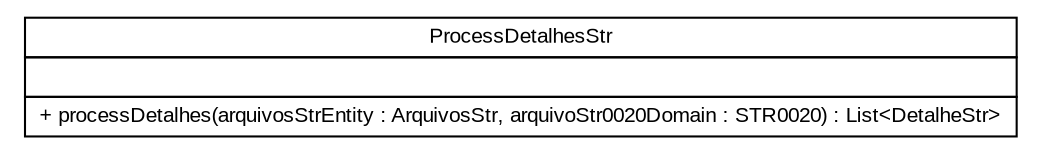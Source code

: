 #!/usr/local/bin/dot
#
# Class diagram 
# Generated by UMLGraph version R5_6 (http://www.umlgraph.org/)
#

digraph G {
	edge [fontname="arial",fontsize=10,labelfontname="arial",labelfontsize=10];
	node [fontname="arial",fontsize=10,shape=plaintext];
	nodesep=0.25;
	ranksep=0.5;
	// br.gov.to.sefaz.arr.processamento.process.content.str.ProcessDetalhesStr
	c137089 [label=<<table title="br.gov.to.sefaz.arr.processamento.process.content.str.ProcessDetalhesStr" border="0" cellborder="1" cellspacing="0" cellpadding="2" port="p" href="./ProcessDetalhesStr.html">
		<tr><td><table border="0" cellspacing="0" cellpadding="1">
<tr><td align="center" balign="center"> ProcessDetalhesStr </td></tr>
		</table></td></tr>
		<tr><td><table border="0" cellspacing="0" cellpadding="1">
<tr><td align="left" balign="left">  </td></tr>
		</table></td></tr>
		<tr><td><table border="0" cellspacing="0" cellpadding="1">
<tr><td align="left" balign="left"> + processDetalhes(arquivosStrEntity : ArquivosStr, arquivoStr0020Domain : STR0020) : List&lt;DetalheStr&gt; </td></tr>
		</table></td></tr>
		</table>>, URL="./ProcessDetalhesStr.html", fontname="arial", fontcolor="black", fontsize=10.0];
}

